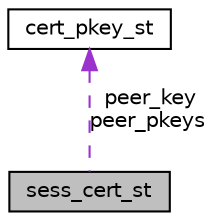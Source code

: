digraph "sess_cert_st"
{
  edge [fontname="Helvetica",fontsize="10",labelfontname="Helvetica",labelfontsize="10"];
  node [fontname="Helvetica",fontsize="10",shape=record];
  Node1 [label="sess_cert_st",height=0.2,width=0.4,color="black", fillcolor="grey75", style="filled" fontcolor="black"];
  Node2 -> Node1 [dir="back",color="darkorchid3",fontsize="10",style="dashed",label=" peer_key\npeer_pkeys" ];
  Node2 [label="cert_pkey_st",height=0.2,width=0.4,color="black", fillcolor="white", style="filled",URL="$structcert__pkey__st.html"];
}
